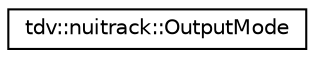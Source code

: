 digraph "Graphical Class Hierarchy"
{
  edge [fontname="Helvetica",fontsize="10",labelfontname="Helvetica",labelfontsize="10"];
  node [fontname="Helvetica",fontsize="10",shape=record];
  rankdir="LR";
  Node1 [label="tdv::nuitrack::OutputMode",height=0.2,width=0.4,color="black", fillcolor="white", style="filled",URL="$structtdv_1_1nuitrack_1_1OutputMode.html",tooltip="Stores sensor data properties. "];
}
